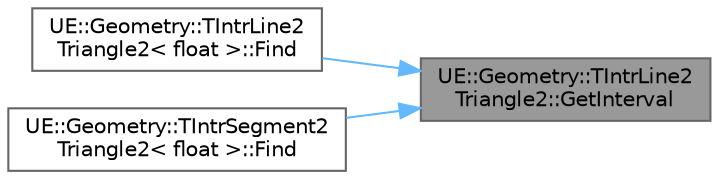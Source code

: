 digraph "UE::Geometry::TIntrLine2Triangle2::GetInterval"
{
 // INTERACTIVE_SVG=YES
 // LATEX_PDF_SIZE
  bgcolor="transparent";
  edge [fontname=Helvetica,fontsize=10,labelfontname=Helvetica,labelfontsize=10];
  node [fontname=Helvetica,fontsize=10,shape=box,height=0.2,width=0.4];
  rankdir="RL";
  Node1 [id="Node000001",label="UE::Geometry::TIntrLine2\lTriangle2::GetInterval",height=0.2,width=0.4,color="gray40", fillcolor="grey60", style="filled", fontcolor="black",tooltip=" "];
  Node1 -> Node2 [id="edge1_Node000001_Node000002",dir="back",color="steelblue1",style="solid",tooltip=" "];
  Node2 [id="Node000002",label="UE::Geometry::TIntrLine2\lTriangle2\< float \>::Find",height=0.2,width=0.4,color="grey40", fillcolor="white", style="filled",URL="$de/d3e/classUE_1_1Geometry_1_1TIntrLine2Triangle2.html#a10bb4caa970ce4850c76cf6d23fe6cfc",tooltip=" "];
  Node1 -> Node3 [id="edge2_Node000001_Node000003",dir="back",color="steelblue1",style="solid",tooltip=" "];
  Node3 [id="Node000003",label="UE::Geometry::TIntrSegment2\lTriangle2\< float \>::Find",height=0.2,width=0.4,color="grey40", fillcolor="white", style="filled",URL="$d4/dee/classUE_1_1Geometry_1_1TIntrSegment2Triangle2.html#a30f56fe5667e1e1d0f163da25be70e93",tooltip=" "];
}
